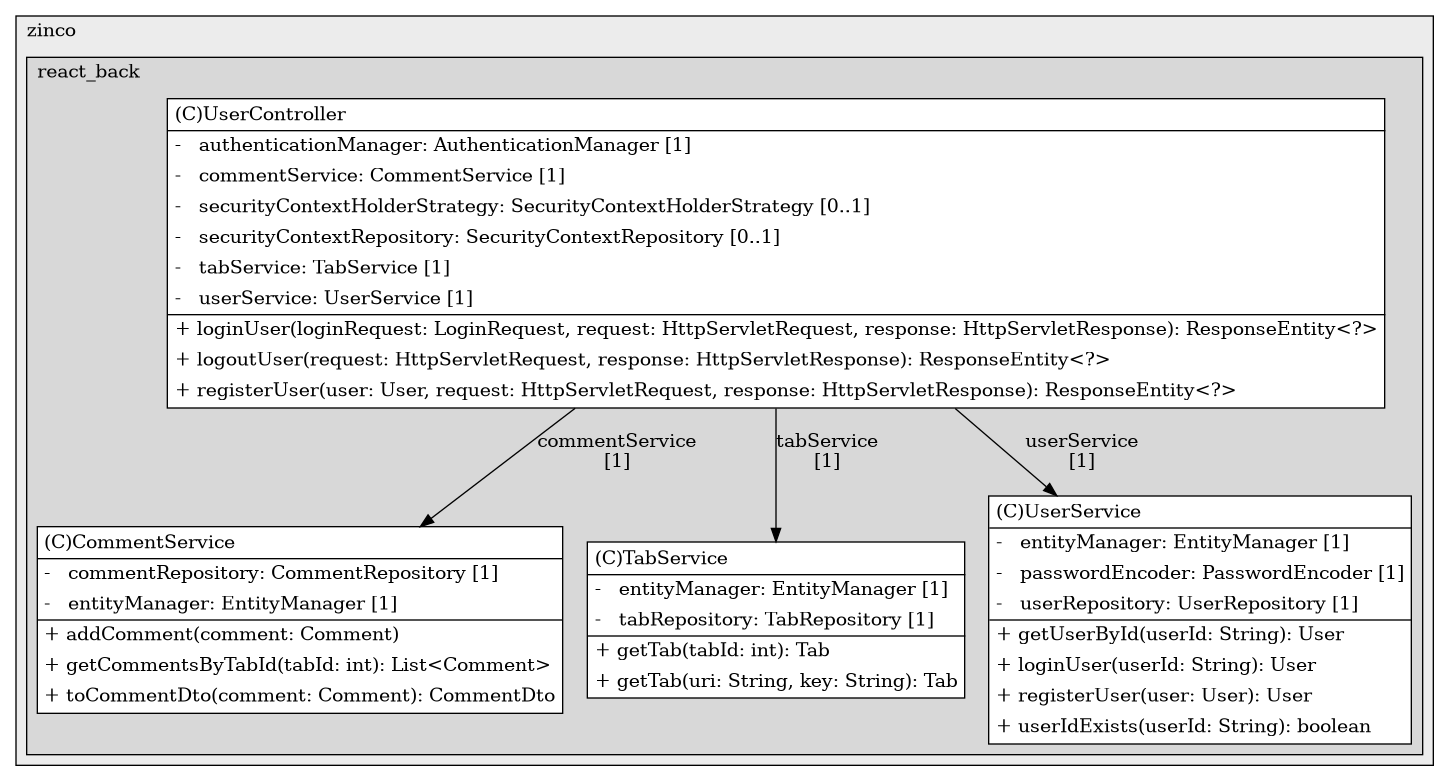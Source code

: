 @startuml

/' diagram meta data start
config=StructureConfiguration;
{
  "projectClassification": {
    "searchMode": "OpenProject", // OpenProject, AllProjects
    "includedProjects": "",
    "pathEndKeywords": "*.impl",
    "isClientPath": "",
    "isClientName": "",
    "isTestPath": "",
    "isTestName": "",
    "isMappingPath": "",
    "isMappingName": "",
    "isDataAccessPath": "",
    "isDataAccessName": "",
    "isDataStructurePath": "",
    "isDataStructureName": "",
    "isInterfaceStructuresPath": "",
    "isInterfaceStructuresName": "",
    "isEntryPointPath": "",
    "isEntryPointName": "",
    "treatFinalFieldsAsMandatory": false
  },
  "graphRestriction": {
    "classPackageExcludeFilter": "",
    "classPackageIncludeFilter": "",
    "classNameExcludeFilter": "",
    "classNameIncludeFilter": "",
    "methodNameExcludeFilter": "",
    "methodNameIncludeFilter": "",
    "removeByInheritance": "", // inheritance/annotation based filtering is done in a second step
    "removeByAnnotation": "",
    "removeByClassPackage": "", // cleanup the graph after inheritance/annotation based filtering is done
    "removeByClassName": "",
    "cutMappings": false,
    "cutEnum": true,
    "cutTests": true,
    "cutClient": true,
    "cutDataAccess": false,
    "cutInterfaceStructures": false,
    "cutDataStructures": false,
    "cutGetterAndSetter": true,
    "cutConstructors": true
  },
  "graphTraversal": {
    "forwardDepth": 3,
    "backwardDepth": 3,
    "classPackageExcludeFilter": "",
    "classPackageIncludeFilter": "",
    "classNameExcludeFilter": "",
    "classNameIncludeFilter": "",
    "methodNameExcludeFilter": "",
    "methodNameIncludeFilter": "",
    "hideMappings": false,
    "hideDataStructures": false,
    "hidePrivateMethods": true,
    "hideInterfaceCalls": true, // indirection: implementation -> interface (is hidden) -> implementation
    "onlyShowApplicationEntryPoints": false, // root node is included
    "useMethodCallsForStructureDiagram": "ForwardOnly" // ForwardOnly, BothDirections, No
  },
  "details": {
    "aggregation": "GroupByClass", // ByClass, GroupByClass, None
    "showClassGenericTypes": true,
    "showMethods": true,
    "showMethodParameterNames": true,
    "showMethodParameterTypes": true,
    "showMethodReturnType": true,
    "showPackageLevels": 2,
    "showDetailedClassStructure": true
  },
  "rootClass": "com.zinco.react_back.controller.UserController",
  "extensionCallbackMethod": "" // qualified.class.name#methodName - signature: public static String method(String)
}
diagram meta data end '/



digraph g {
    rankdir="TB"
    splines=polyline
    

'nodes 
subgraph cluster_115906507 { 
   	label=zinco
	labeljust=l
	fillcolor="#ececec"
	style=filled
   
   subgraph cluster_1610398294 { 
   	label=react_back
	labeljust=l
	fillcolor="#d8d8d8"
	style=filled
   
   CommentService2051811902[
	label=<<TABLE BORDER="1" CELLBORDER="0" CELLPADDING="4" CELLSPACING="0">
<TR><TD ALIGN="LEFT" >(C)CommentService</TD></TR>
<HR/>
<TR><TD ALIGN="LEFT" >-   commentRepository: CommentRepository [1]</TD></TR>
<TR><TD ALIGN="LEFT" >-   entityManager: EntityManager [1]</TD></TR>
<HR/>
<TR><TD ALIGN="LEFT" >+ addComment(comment: Comment)</TD></TR>
<TR><TD ALIGN="LEFT" >+ getCommentsByTabId(tabId: int): List&lt;Comment&gt;</TD></TR>
<TR><TD ALIGN="LEFT" >+ toCommentDto(comment: Comment): CommentDto</TD></TR>
</TABLE>>
	style=filled
	margin=0
	shape=plaintext
	fillcolor="#FFFFFF"
];

TabService2051811902[
	label=<<TABLE BORDER="1" CELLBORDER="0" CELLPADDING="4" CELLSPACING="0">
<TR><TD ALIGN="LEFT" >(C)TabService</TD></TR>
<HR/>
<TR><TD ALIGN="LEFT" >-   entityManager: EntityManager [1]</TD></TR>
<TR><TD ALIGN="LEFT" >-   tabRepository: TabRepository [1]</TD></TR>
<HR/>
<TR><TD ALIGN="LEFT" >+ getTab(tabId: int): Tab</TD></TR>
<TR><TD ALIGN="LEFT" >+ getTab(uri: String, key: String): Tab</TD></TR>
</TABLE>>
	style=filled
	margin=0
	shape=plaintext
	fillcolor="#FFFFFF"
];

UserController1916102515[
	label=<<TABLE BORDER="1" CELLBORDER="0" CELLPADDING="4" CELLSPACING="0">
<TR><TD ALIGN="LEFT" >(C)UserController</TD></TR>
<HR/>
<TR><TD ALIGN="LEFT" >-   authenticationManager: AuthenticationManager [1]</TD></TR>
<TR><TD ALIGN="LEFT" >-   commentService: CommentService [1]</TD></TR>
<TR><TD ALIGN="LEFT" >-   securityContextHolderStrategy: SecurityContextHolderStrategy [0..1]</TD></TR>
<TR><TD ALIGN="LEFT" >-   securityContextRepository: SecurityContextRepository [0..1]</TD></TR>
<TR><TD ALIGN="LEFT" >-   tabService: TabService [1]</TD></TR>
<TR><TD ALIGN="LEFT" >-   userService: UserService [1]</TD></TR>
<HR/>
<TR><TD ALIGN="LEFT" >+ loginUser(loginRequest: LoginRequest, request: HttpServletRequest, response: HttpServletResponse): ResponseEntity&lt;?&gt;</TD></TR>
<TR><TD ALIGN="LEFT" >+ logoutUser(request: HttpServletRequest, response: HttpServletResponse): ResponseEntity&lt;?&gt;</TD></TR>
<TR><TD ALIGN="LEFT" >+ registerUser(user: User, request: HttpServletRequest, response: HttpServletResponse): ResponseEntity&lt;?&gt;</TD></TR>
</TABLE>>
	style=filled
	margin=0
	shape=plaintext
	fillcolor="#FFFFFF"
];

UserService2051811902[
	label=<<TABLE BORDER="1" CELLBORDER="0" CELLPADDING="4" CELLSPACING="0">
<TR><TD ALIGN="LEFT" >(C)UserService</TD></TR>
<HR/>
<TR><TD ALIGN="LEFT" >-   entityManager: EntityManager [1]</TD></TR>
<TR><TD ALIGN="LEFT" >-   passwordEncoder: PasswordEncoder [1]</TD></TR>
<TR><TD ALIGN="LEFT" >-   userRepository: UserRepository [1]</TD></TR>
<HR/>
<TR><TD ALIGN="LEFT" >+ getUserById(userId: String): User</TD></TR>
<TR><TD ALIGN="LEFT" >+ loginUser(userId: String): User</TD></TR>
<TR><TD ALIGN="LEFT" >+ registerUser(user: User): User</TD></TR>
<TR><TD ALIGN="LEFT" >+ userIdExists(userId: String): boolean</TD></TR>
</TABLE>>
	style=filled
	margin=0
	shape=plaintext
	fillcolor="#FFFFFF"
];
} 
} 

'edges    
UserController1916102515 -> CommentService2051811902[label="commentService
[1]"];
UserController1916102515 -> TabService2051811902[label="tabService
[1]"];
UserController1916102515 -> UserService2051811902[label="userService
[1]"];
    
}
@enduml
